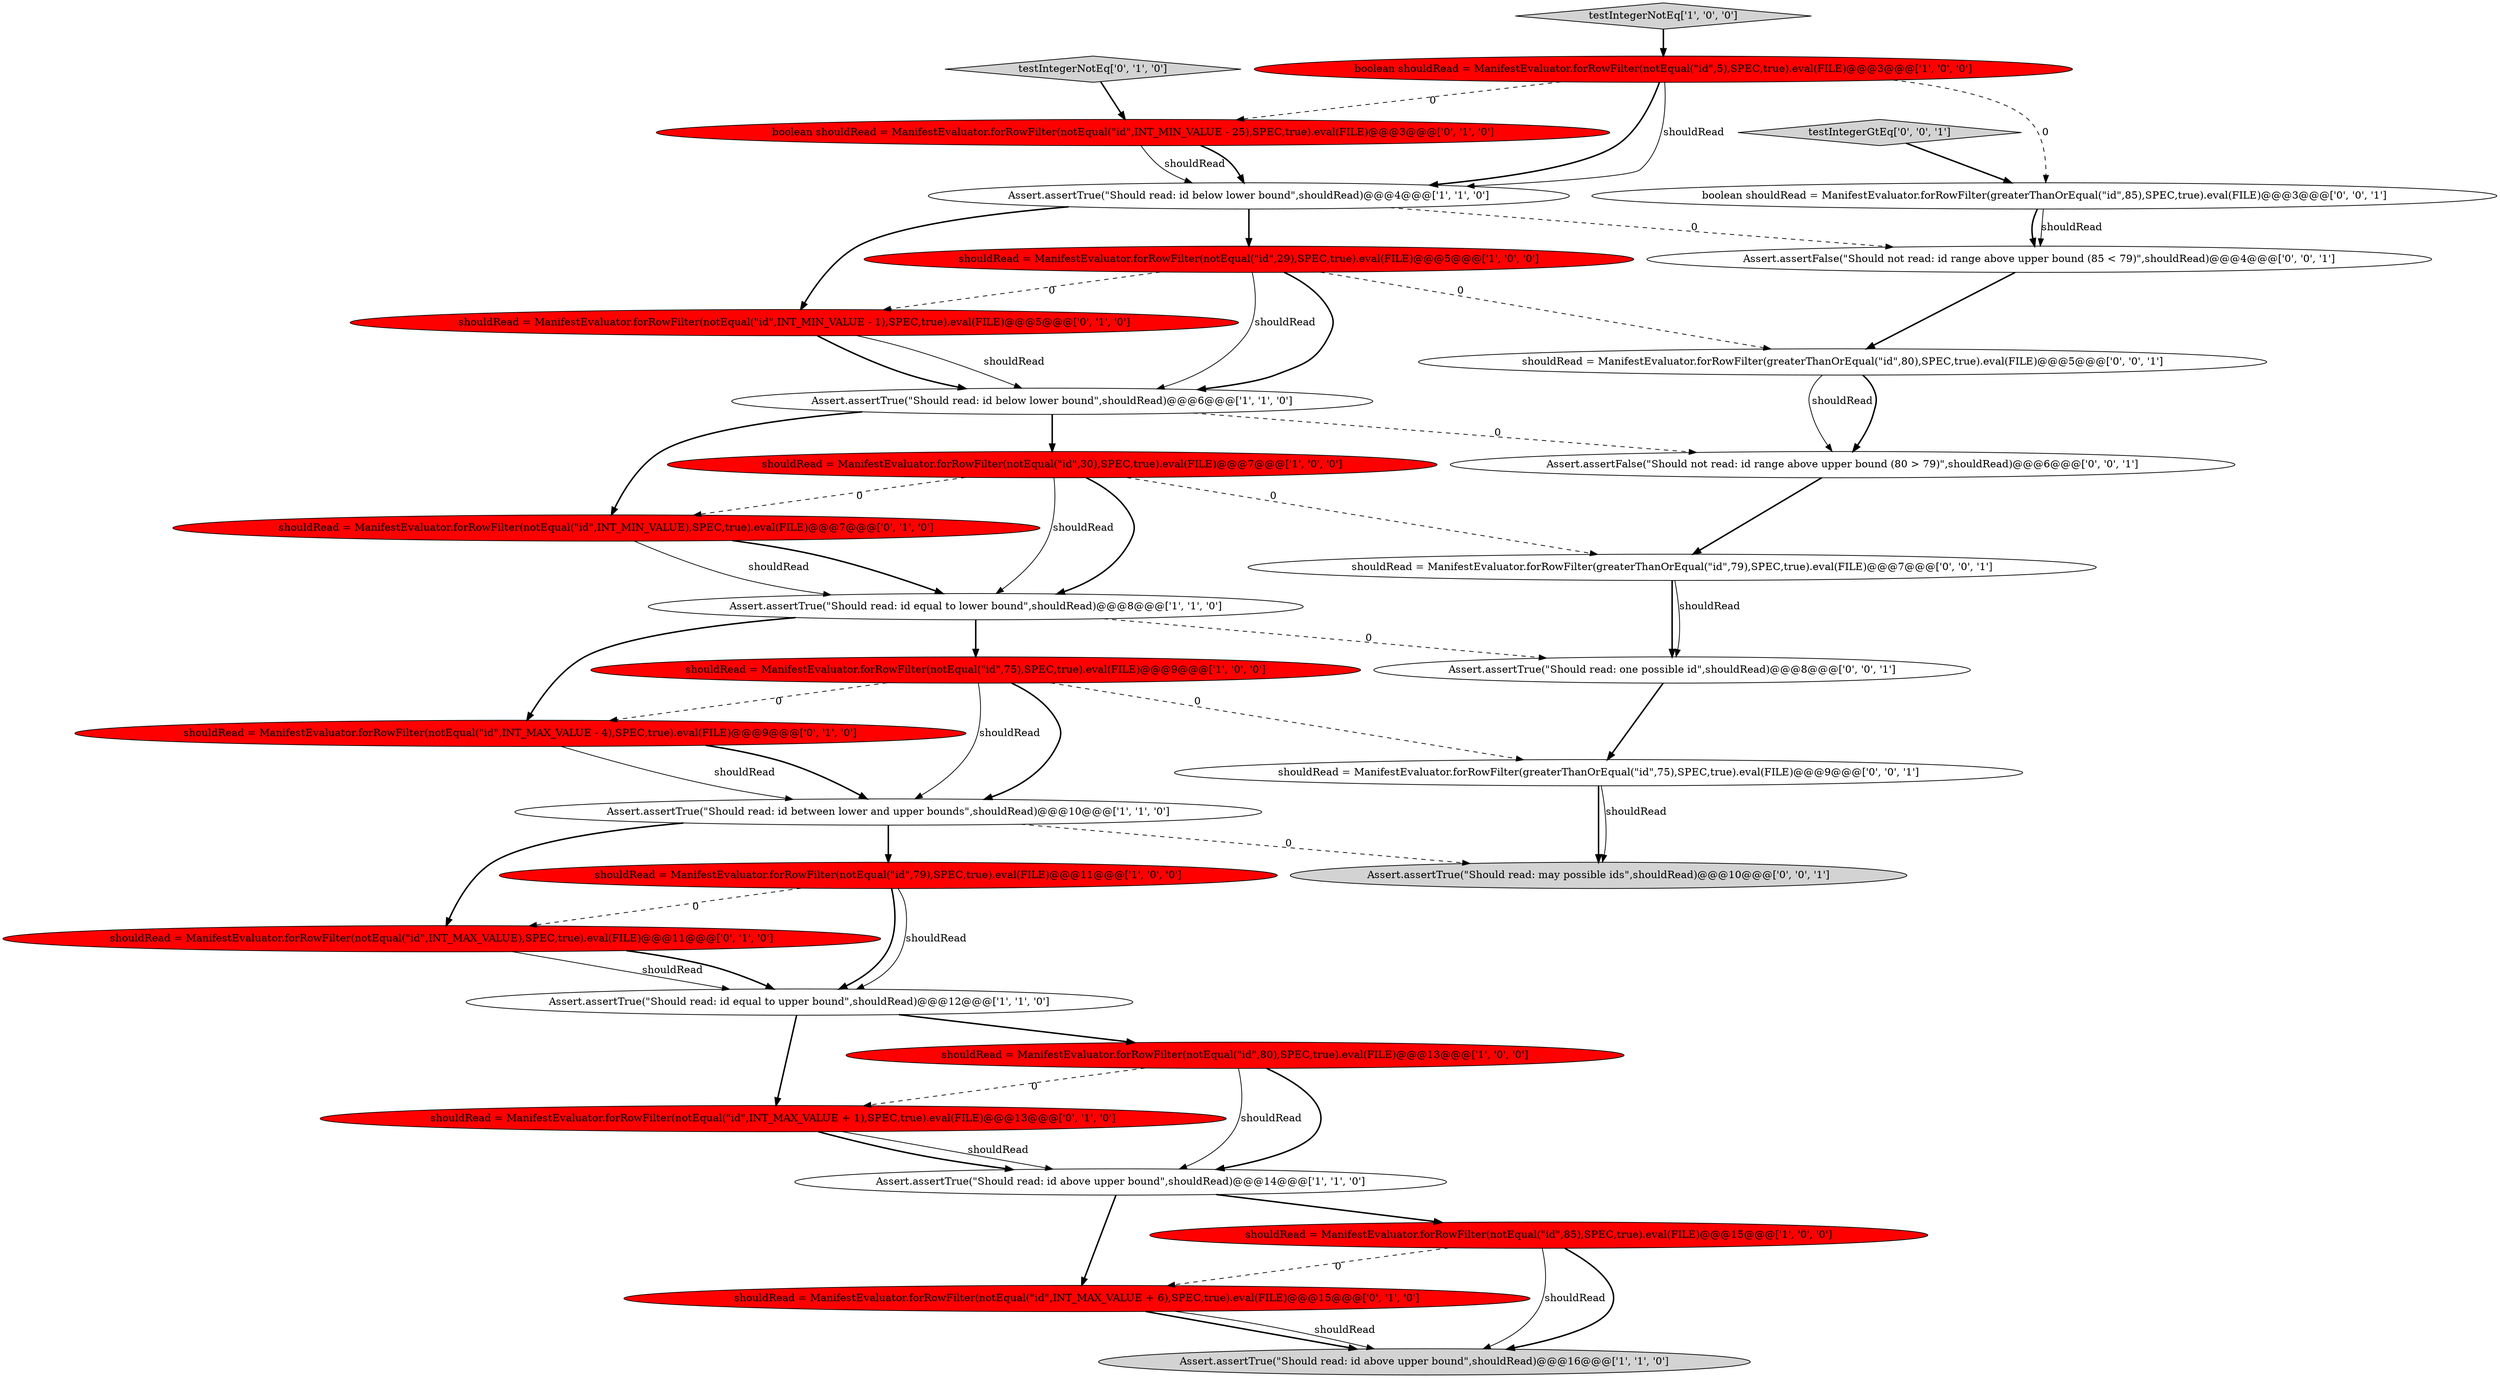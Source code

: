 digraph {
1 [style = filled, label = "Assert.assertTrue(\"Should read: id equal to upper bound\",shouldRead)@@@12@@@['1', '1', '0']", fillcolor = white, shape = ellipse image = "AAA0AAABBB1BBB"];
11 [style = filled, label = "shouldRead = ManifestEvaluator.forRowFilter(notEqual(\"id\",85),SPEC,true).eval(FILE)@@@15@@@['1', '0', '0']", fillcolor = red, shape = ellipse image = "AAA1AAABBB1BBB"];
25 [style = filled, label = "testIntegerGtEq['0', '0', '1']", fillcolor = lightgray, shape = diamond image = "AAA0AAABBB3BBB"];
17 [style = filled, label = "shouldRead = ManifestEvaluator.forRowFilter(notEqual(\"id\",INT_MAX_VALUE - 4),SPEC,true).eval(FILE)@@@9@@@['0', '1', '0']", fillcolor = red, shape = ellipse image = "AAA1AAABBB2BBB"];
23 [style = filled, label = "shouldRead = ManifestEvaluator.forRowFilter(greaterThanOrEqual(\"id\",80),SPEC,true).eval(FILE)@@@5@@@['0', '0', '1']", fillcolor = white, shape = ellipse image = "AAA0AAABBB3BBB"];
21 [style = filled, label = "testIntegerNotEq['0', '1', '0']", fillcolor = lightgray, shape = diamond image = "AAA0AAABBB2BBB"];
2 [style = filled, label = "shouldRead = ManifestEvaluator.forRowFilter(notEqual(\"id\",30),SPEC,true).eval(FILE)@@@7@@@['1', '0', '0']", fillcolor = red, shape = ellipse image = "AAA1AAABBB1BBB"];
27 [style = filled, label = "shouldRead = ManifestEvaluator.forRowFilter(greaterThanOrEqual(\"id\",75),SPEC,true).eval(FILE)@@@9@@@['0', '0', '1']", fillcolor = white, shape = ellipse image = "AAA0AAABBB3BBB"];
29 [style = filled, label = "Assert.assertTrue(\"Should read: one possible id\",shouldRead)@@@8@@@['0', '0', '1']", fillcolor = white, shape = ellipse image = "AAA0AAABBB3BBB"];
10 [style = filled, label = "Assert.assertTrue(\"Should read: id above upper bound\",shouldRead)@@@14@@@['1', '1', '0']", fillcolor = white, shape = ellipse image = "AAA0AAABBB1BBB"];
6 [style = filled, label = "Assert.assertTrue(\"Should read: id equal to lower bound\",shouldRead)@@@8@@@['1', '1', '0']", fillcolor = white, shape = ellipse image = "AAA0AAABBB1BBB"];
13 [style = filled, label = "shouldRead = ManifestEvaluator.forRowFilter(notEqual(\"id\",29),SPEC,true).eval(FILE)@@@5@@@['1', '0', '0']", fillcolor = red, shape = ellipse image = "AAA1AAABBB1BBB"];
19 [style = filled, label = "shouldRead = ManifestEvaluator.forRowFilter(notEqual(\"id\",INT_MAX_VALUE + 1),SPEC,true).eval(FILE)@@@13@@@['0', '1', '0']", fillcolor = red, shape = ellipse image = "AAA1AAABBB2BBB"];
26 [style = filled, label = "boolean shouldRead = ManifestEvaluator.forRowFilter(greaterThanOrEqual(\"id\",85),SPEC,true).eval(FILE)@@@3@@@['0', '0', '1']", fillcolor = white, shape = ellipse image = "AAA0AAABBB3BBB"];
16 [style = filled, label = "shouldRead = ManifestEvaluator.forRowFilter(notEqual(\"id\",INT_MIN_VALUE),SPEC,true).eval(FILE)@@@7@@@['0', '1', '0']", fillcolor = red, shape = ellipse image = "AAA1AAABBB2BBB"];
18 [style = filled, label = "shouldRead = ManifestEvaluator.forRowFilter(notEqual(\"id\",INT_MIN_VALUE - 1),SPEC,true).eval(FILE)@@@5@@@['0', '1', '0']", fillcolor = red, shape = ellipse image = "AAA1AAABBB2BBB"];
24 [style = filled, label = "Assert.assertFalse(\"Should not read: id range above upper bound (80 > 79)\",shouldRead)@@@6@@@['0', '0', '1']", fillcolor = white, shape = ellipse image = "AAA0AAABBB3BBB"];
20 [style = filled, label = "shouldRead = ManifestEvaluator.forRowFilter(notEqual(\"id\",INT_MAX_VALUE + 6),SPEC,true).eval(FILE)@@@15@@@['0', '1', '0']", fillcolor = red, shape = ellipse image = "AAA1AAABBB2BBB"];
5 [style = filled, label = "boolean shouldRead = ManifestEvaluator.forRowFilter(notEqual(\"id\",5),SPEC,true).eval(FILE)@@@3@@@['1', '0', '0']", fillcolor = red, shape = ellipse image = "AAA1AAABBB1BBB"];
8 [style = filled, label = "testIntegerNotEq['1', '0', '0']", fillcolor = lightgray, shape = diamond image = "AAA0AAABBB1BBB"];
7 [style = filled, label = "Assert.assertTrue(\"Should read: id below lower bound\",shouldRead)@@@6@@@['1', '1', '0']", fillcolor = white, shape = ellipse image = "AAA0AAABBB1BBB"];
14 [style = filled, label = "shouldRead = ManifestEvaluator.forRowFilter(notEqual(\"id\",75),SPEC,true).eval(FILE)@@@9@@@['1', '0', '0']", fillcolor = red, shape = ellipse image = "AAA1AAABBB1BBB"];
12 [style = filled, label = "Assert.assertTrue(\"Should read: id below lower bound\",shouldRead)@@@4@@@['1', '1', '0']", fillcolor = white, shape = ellipse image = "AAA0AAABBB1BBB"];
15 [style = filled, label = "boolean shouldRead = ManifestEvaluator.forRowFilter(notEqual(\"id\",INT_MIN_VALUE - 25),SPEC,true).eval(FILE)@@@3@@@['0', '1', '0']", fillcolor = red, shape = ellipse image = "AAA1AAABBB2BBB"];
9 [style = filled, label = "shouldRead = ManifestEvaluator.forRowFilter(notEqual(\"id\",80),SPEC,true).eval(FILE)@@@13@@@['1', '0', '0']", fillcolor = red, shape = ellipse image = "AAA1AAABBB1BBB"];
4 [style = filled, label = "Assert.assertTrue(\"Should read: id above upper bound\",shouldRead)@@@16@@@['1', '1', '0']", fillcolor = lightgray, shape = ellipse image = "AAA0AAABBB1BBB"];
30 [style = filled, label = "Assert.assertTrue(\"Should read: may possible ids\",shouldRead)@@@10@@@['0', '0', '1']", fillcolor = lightgray, shape = ellipse image = "AAA0AAABBB3BBB"];
0 [style = filled, label = "shouldRead = ManifestEvaluator.forRowFilter(notEqual(\"id\",79),SPEC,true).eval(FILE)@@@11@@@['1', '0', '0']", fillcolor = red, shape = ellipse image = "AAA1AAABBB1BBB"];
28 [style = filled, label = "shouldRead = ManifestEvaluator.forRowFilter(greaterThanOrEqual(\"id\",79),SPEC,true).eval(FILE)@@@7@@@['0', '0', '1']", fillcolor = white, shape = ellipse image = "AAA0AAABBB3BBB"];
31 [style = filled, label = "Assert.assertFalse(\"Should not read: id range above upper bound (85 < 79)\",shouldRead)@@@4@@@['0', '0', '1']", fillcolor = white, shape = ellipse image = "AAA0AAABBB3BBB"];
3 [style = filled, label = "Assert.assertTrue(\"Should read: id between lower and upper bounds\",shouldRead)@@@10@@@['1', '1', '0']", fillcolor = white, shape = ellipse image = "AAA0AAABBB1BBB"];
22 [style = filled, label = "shouldRead = ManifestEvaluator.forRowFilter(notEqual(\"id\",INT_MAX_VALUE),SPEC,true).eval(FILE)@@@11@@@['0', '1', '0']", fillcolor = red, shape = ellipse image = "AAA1AAABBB2BBB"];
6->17 [style = bold, label=""];
14->3 [style = bold, label=""];
24->28 [style = bold, label=""];
28->29 [style = bold, label=""];
10->20 [style = bold, label=""];
3->30 [style = dashed, label="0"];
31->23 [style = bold, label=""];
11->20 [style = dashed, label="0"];
19->10 [style = solid, label="shouldRead"];
11->4 [style = solid, label="shouldRead"];
5->26 [style = dashed, label="0"];
2->6 [style = bold, label=""];
16->6 [style = bold, label=""];
21->15 [style = bold, label=""];
17->3 [style = solid, label="shouldRead"];
23->24 [style = solid, label="shouldRead"];
15->12 [style = solid, label="shouldRead"];
11->4 [style = bold, label=""];
27->30 [style = bold, label=""];
12->31 [style = dashed, label="0"];
5->12 [style = solid, label="shouldRead"];
19->10 [style = bold, label=""];
9->10 [style = bold, label=""];
27->30 [style = solid, label="shouldRead"];
3->22 [style = bold, label=""];
13->23 [style = dashed, label="0"];
14->27 [style = dashed, label="0"];
0->22 [style = dashed, label="0"];
3->0 [style = bold, label=""];
1->9 [style = bold, label=""];
20->4 [style = bold, label=""];
6->14 [style = bold, label=""];
9->19 [style = dashed, label="0"];
12->13 [style = bold, label=""];
29->27 [style = bold, label=""];
26->31 [style = bold, label=""];
23->24 [style = bold, label=""];
10->11 [style = bold, label=""];
6->29 [style = dashed, label="0"];
28->29 [style = solid, label="shouldRead"];
14->3 [style = solid, label="shouldRead"];
8->5 [style = bold, label=""];
5->12 [style = bold, label=""];
7->24 [style = dashed, label="0"];
9->10 [style = solid, label="shouldRead"];
13->7 [style = bold, label=""];
22->1 [style = solid, label="shouldRead"];
7->2 [style = bold, label=""];
0->1 [style = bold, label=""];
2->16 [style = dashed, label="0"];
7->16 [style = bold, label=""];
25->26 [style = bold, label=""];
0->1 [style = solid, label="shouldRead"];
12->18 [style = bold, label=""];
2->28 [style = dashed, label="0"];
2->6 [style = solid, label="shouldRead"];
17->3 [style = bold, label=""];
18->7 [style = solid, label="shouldRead"];
14->17 [style = dashed, label="0"];
15->12 [style = bold, label=""];
22->1 [style = bold, label=""];
13->18 [style = dashed, label="0"];
26->31 [style = solid, label="shouldRead"];
18->7 [style = bold, label=""];
1->19 [style = bold, label=""];
5->15 [style = dashed, label="0"];
16->6 [style = solid, label="shouldRead"];
13->7 [style = solid, label="shouldRead"];
20->4 [style = solid, label="shouldRead"];
}
